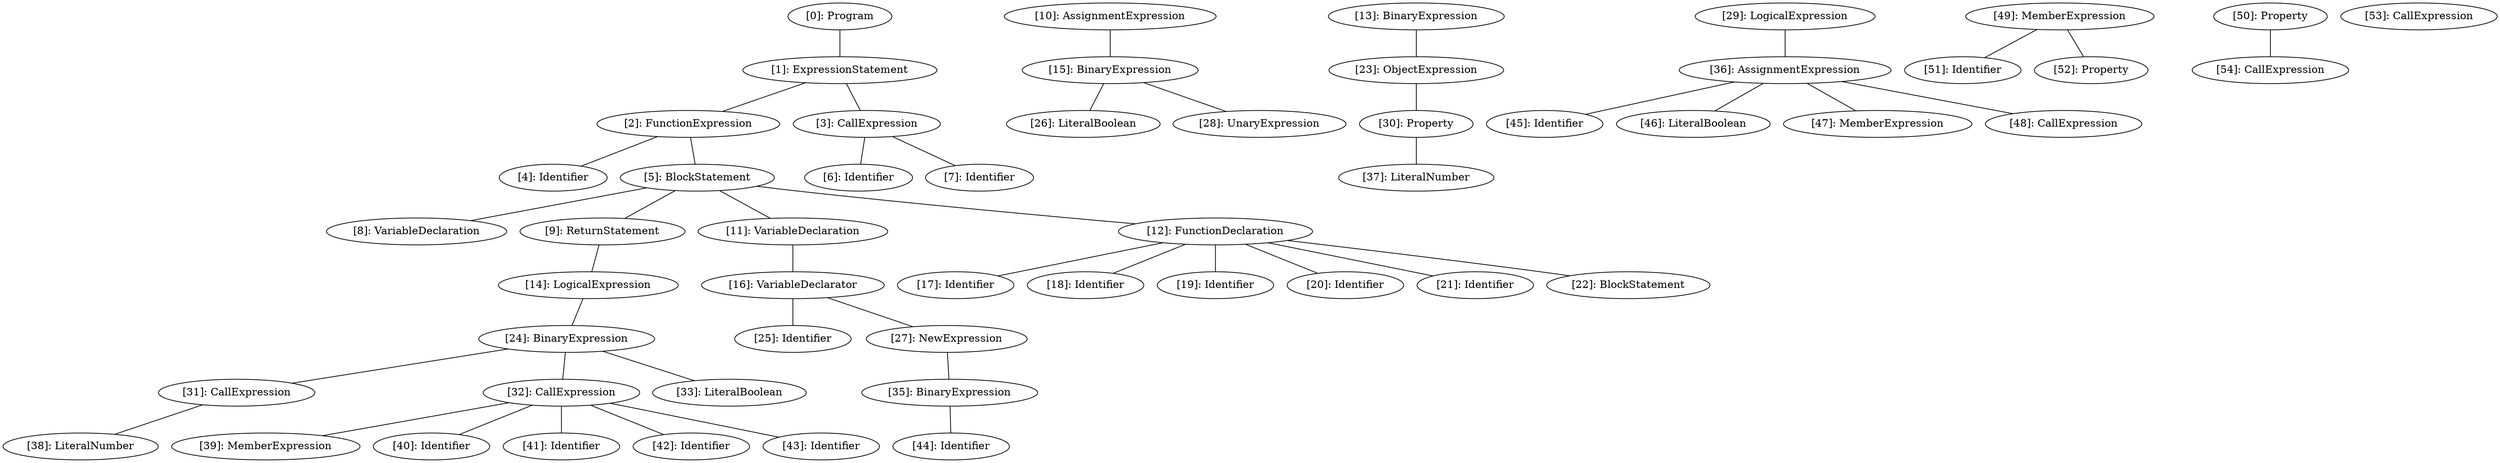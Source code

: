 // Result
graph {
	0 [label="[0]: Program"]
	1 [label="[1]: ExpressionStatement"]
	2 [label="[2]: FunctionExpression"]
	3 [label="[3]: CallExpression"]
	4 [label="[4]: Identifier"]
	5 [label="[5]: BlockStatement"]
	6 [label="[6]: Identifier"]
	7 [label="[7]: Identifier"]
	8 [label="[8]: VariableDeclaration"]
	9 [label="[9]: ReturnStatement"]
	10 [label="[10]: AssignmentExpression"]
	11 [label="[11]: VariableDeclaration"]
	12 [label="[12]: FunctionDeclaration"]
	13 [label="[13]: BinaryExpression"]
	14 [label="[14]: LogicalExpression"]
	15 [label="[15]: BinaryExpression"]
	16 [label="[16]: VariableDeclarator"]
	17 [label="[17]: Identifier"]
	18 [label="[18]: Identifier"]
	19 [label="[19]: Identifier"]
	20 [label="[20]: Identifier"]
	21 [label="[21]: Identifier"]
	22 [label="[22]: BlockStatement"]
	23 [label="[23]: ObjectExpression"]
	24 [label="[24]: BinaryExpression"]
	25 [label="[25]: Identifier"]
	26 [label="[26]: LiteralBoolean"]
	27 [label="[27]: NewExpression"]
	28 [label="[28]: UnaryExpression"]
	29 [label="[29]: LogicalExpression"]
	30 [label="[30]: Property"]
	31 [label="[31]: CallExpression"]
	32 [label="[32]: CallExpression"]
	33 [label="[33]: LiteralBoolean"]
	35 [label="[35]: BinaryExpression"]
	36 [label="[36]: AssignmentExpression"]
	37 [label="[37]: LiteralNumber"]
	38 [label="[38]: LiteralNumber"]
	39 [label="[39]: MemberExpression"]
	40 [label="[40]: Identifier"]
	41 [label="[41]: Identifier"]
	42 [label="[42]: Identifier"]
	43 [label="[43]: Identifier"]
	44 [label="[44]: Identifier"]
	45 [label="[45]: Identifier"]
	46 [label="[46]: LiteralBoolean"]
	47 [label="[47]: MemberExpression"]
	48 [label="[48]: CallExpression"]
	49 [label="[49]: MemberExpression"]
	50 [label="[50]: Property"]
	51 [label="[51]: Identifier"]
	52 [label="[52]: Property"]
	53 [label="[53]: CallExpression"]
	54 [label="[54]: CallExpression"]
	0 -- 1
	1 -- 2
	1 -- 3
	2 -- 4
	2 -- 5
	3 -- 6
	3 -- 7
	5 -- 8
	5 -- 9
	5 -- 11
	5 -- 12
	9 -- 14
	10 -- 15
	11 -- 16
	12 -- 17
	12 -- 18
	12 -- 19
	12 -- 20
	12 -- 21
	12 -- 22
	13 -- 23
	14 -- 24
	15 -- 26
	15 -- 28
	16 -- 25
	16 -- 27
	23 -- 30
	24 -- 31
	24 -- 32
	24 -- 33
	27 -- 35
	29 -- 36
	30 -- 37
	31 -- 38
	32 -- 39
	32 -- 40
	32 -- 41
	32 -- 42
	32 -- 43
	35 -- 44
	36 -- 45
	36 -- 46
	36 -- 47
	36 -- 48
	49 -- 51
	49 -- 52
	50 -- 54
}
